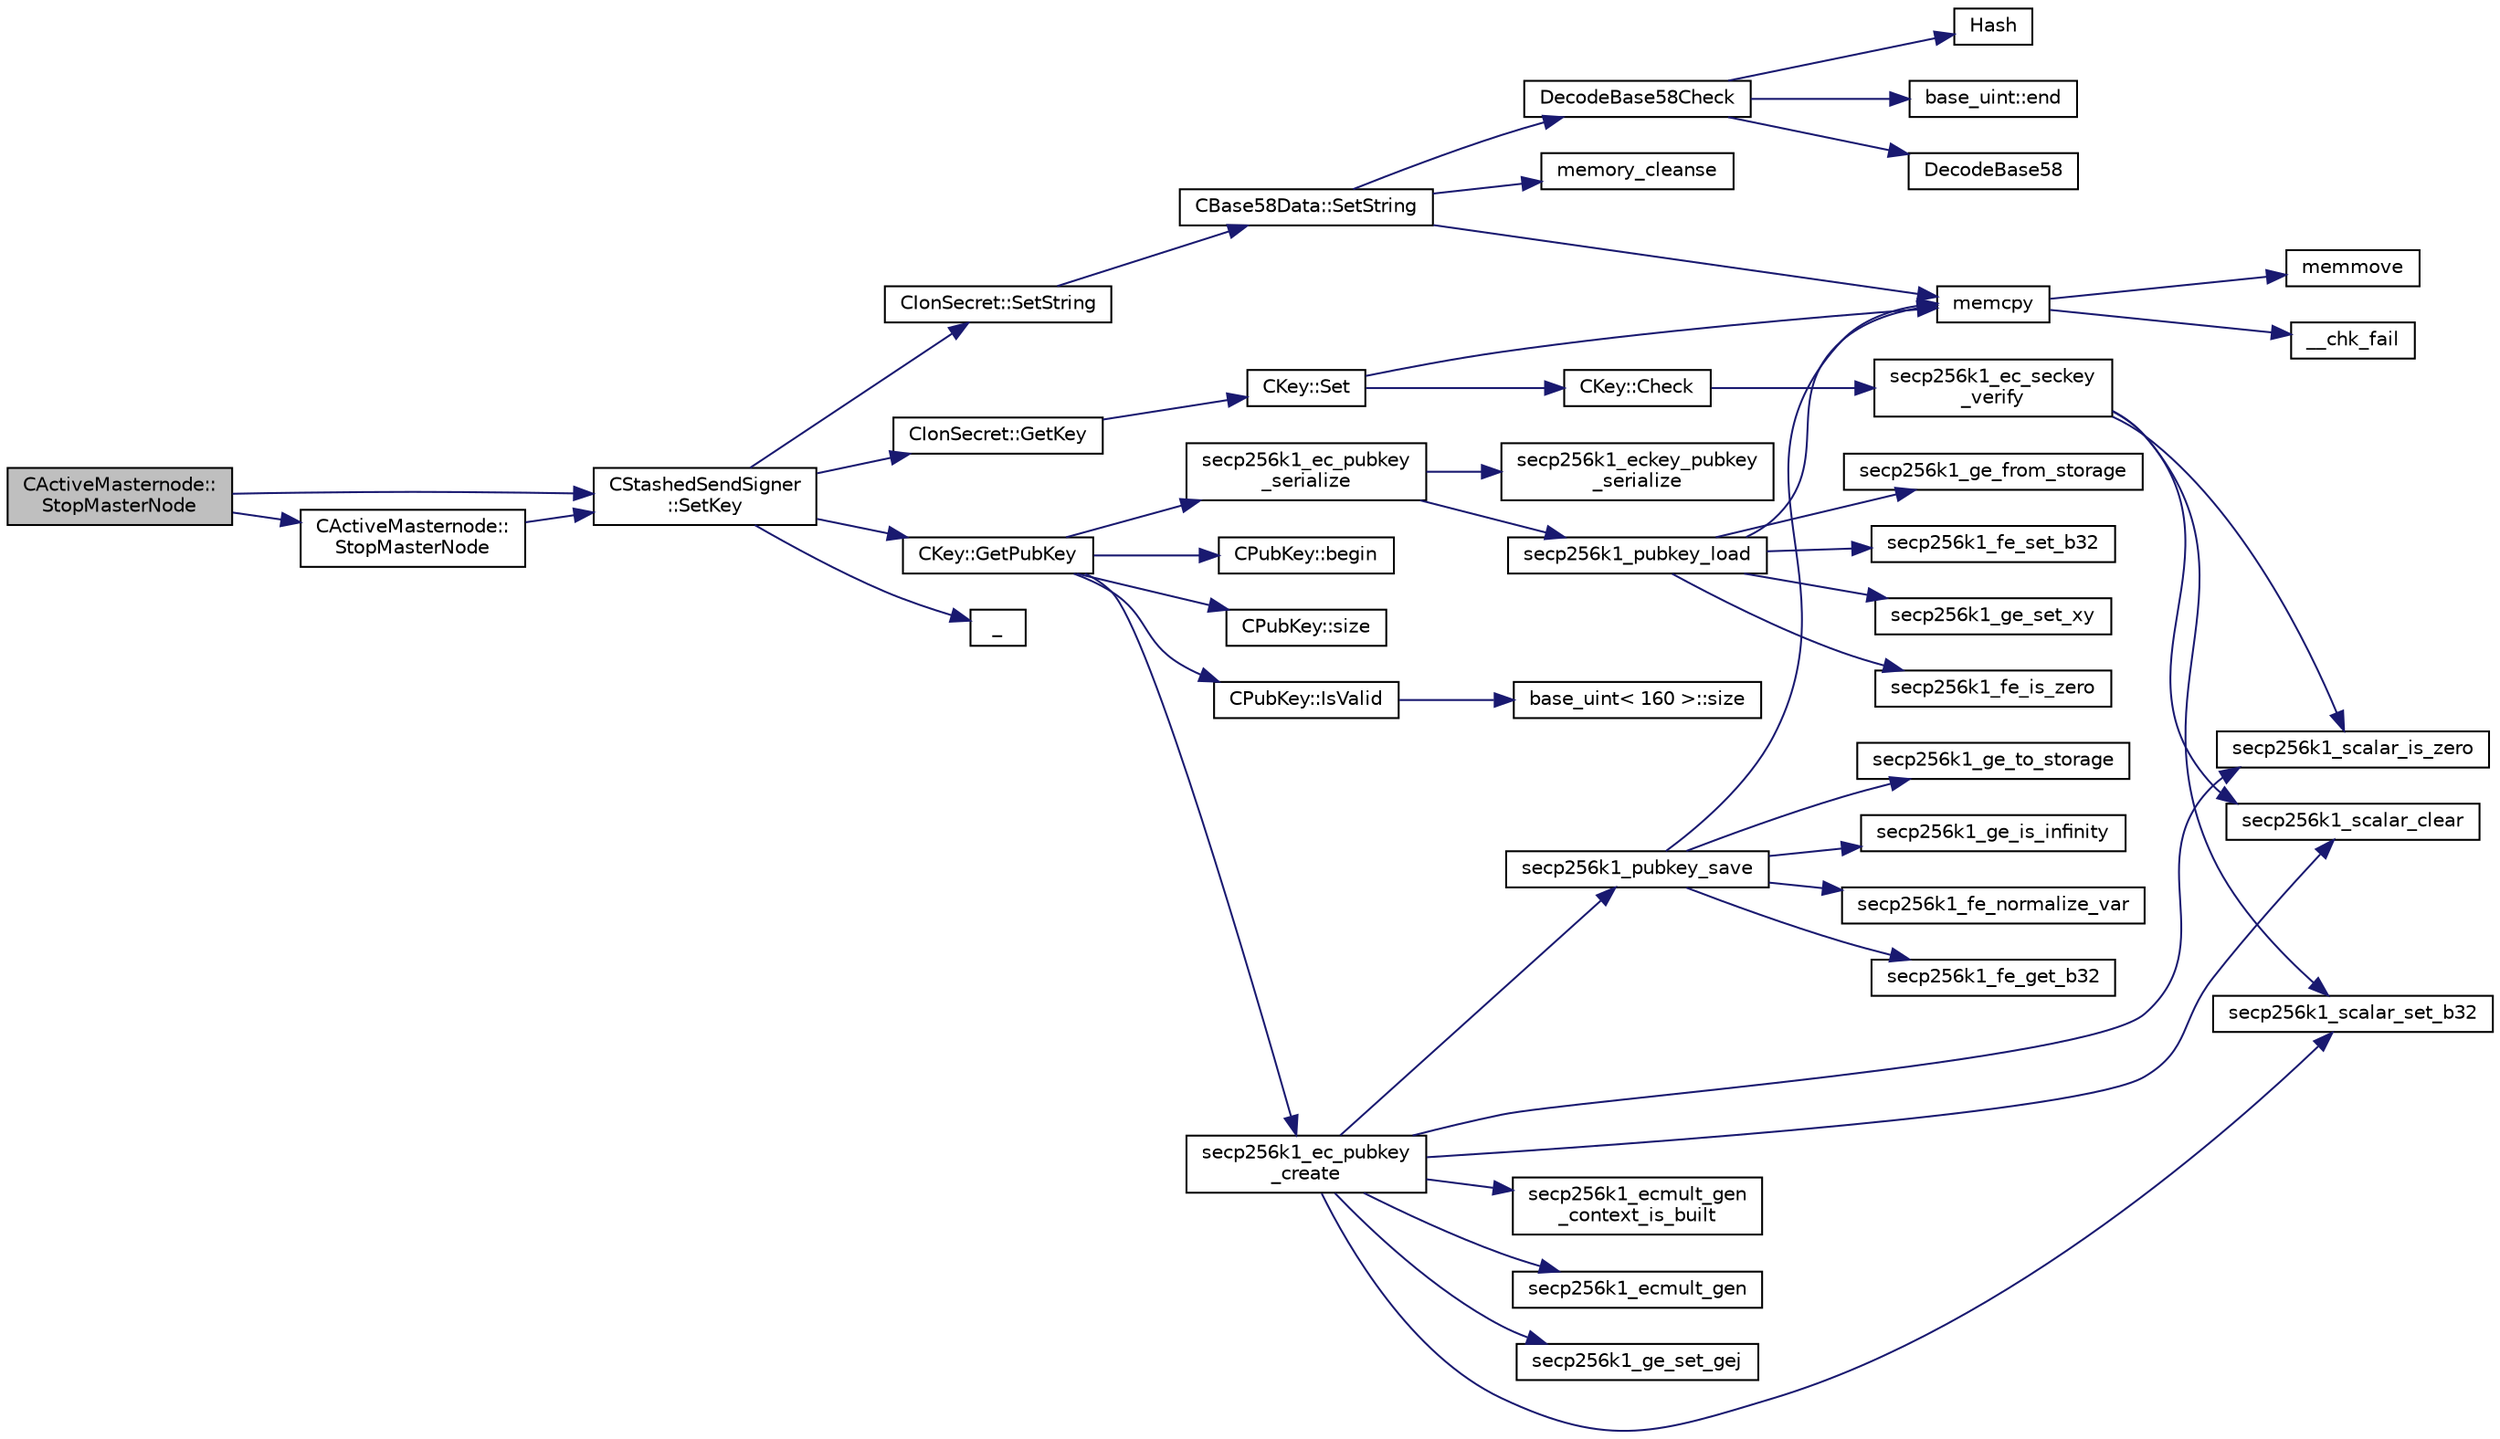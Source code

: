 digraph "CActiveMasternode::StopMasterNode"
{
  edge [fontname="Helvetica",fontsize="10",labelfontname="Helvetica",labelfontsize="10"];
  node [fontname="Helvetica",fontsize="10",shape=record];
  rankdir="LR";
  Node954 [label="CActiveMasternode::\lStopMasterNode",height=0.2,width=0.4,color="black", fillcolor="grey75", style="filled", fontcolor="black"];
  Node954 -> Node955 [color="midnightblue",fontsize="10",style="solid",fontname="Helvetica"];
  Node955 [label="CStashedSendSigner\l::SetKey",height=0.2,width=0.4,color="black", fillcolor="white", style="filled",URL="$da/d0a/class_c_stashed_send_signer.html#a706eb86a74431f151080cb9e466fe6ce",tooltip="Set the private/public key values, returns true if successful. "];
  Node955 -> Node956 [color="midnightblue",fontsize="10",style="solid",fontname="Helvetica"];
  Node956 [label="CIonSecret::SetString",height=0.2,width=0.4,color="black", fillcolor="white", style="filled",URL="$d3/d88/class_c_ion_secret.html#a0b279b6a41b2992fae7d3f70f7977f1c"];
  Node956 -> Node957 [color="midnightblue",fontsize="10",style="solid",fontname="Helvetica"];
  Node957 [label="CBase58Data::SetString",height=0.2,width=0.4,color="black", fillcolor="white", style="filled",URL="$d2/d08/class_c_base58_data.html#a250fa3bc97d03c7d87de5485c8b49b57"];
  Node957 -> Node958 [color="midnightblue",fontsize="10",style="solid",fontname="Helvetica"];
  Node958 [label="DecodeBase58Check",height=0.2,width=0.4,color="black", fillcolor="white", style="filled",URL="$db/d9c/base58_8cpp.html#ae2dc7ad63e243509e0871ec4a5890678",tooltip="Decode a base58-encoded string (psz) that includes a checksum into a byte vector (vchRet), return true if decoding is successful. "];
  Node958 -> Node959 [color="midnightblue",fontsize="10",style="solid",fontname="Helvetica"];
  Node959 [label="DecodeBase58",height=0.2,width=0.4,color="black", fillcolor="white", style="filled",URL="$db/d9c/base58_8cpp.html#a0f74d1d6e7e982cad4b0e538acea4538",tooltip="Decode a base58-encoded string (psz) into a byte vector (vchRet). "];
  Node958 -> Node960 [color="midnightblue",fontsize="10",style="solid",fontname="Helvetica"];
  Node960 [label="Hash",height=0.2,width=0.4,color="black", fillcolor="white", style="filled",URL="$db/dfb/hash_8h.html#ab3f6c437460137530d86e09c2c102e99"];
  Node958 -> Node961 [color="midnightblue",fontsize="10",style="solid",fontname="Helvetica"];
  Node961 [label="base_uint::end",height=0.2,width=0.4,color="black", fillcolor="white", style="filled",URL="$da/df7/classbase__uint.html#a76539ef6be800bc02e4038f457a4f74a"];
  Node957 -> Node962 [color="midnightblue",fontsize="10",style="solid",fontname="Helvetica"];
  Node962 [label="memcpy",height=0.2,width=0.4,color="black", fillcolor="white", style="filled",URL="$d5/d9f/glibc__compat_8cpp.html#a0f46826ab0466591e136db24394923cf"];
  Node962 -> Node963 [color="midnightblue",fontsize="10",style="solid",fontname="Helvetica"];
  Node963 [label="memmove",height=0.2,width=0.4,color="black", fillcolor="white", style="filled",URL="$d5/d9f/glibc__compat_8cpp.html#a9778d49e9029dd75bc53ecbbf9f5e9a1"];
  Node962 -> Node964 [color="midnightblue",fontsize="10",style="solid",fontname="Helvetica"];
  Node964 [label="__chk_fail",height=0.2,width=0.4,color="black", fillcolor="white", style="filled",URL="$d5/d9f/glibc__compat_8cpp.html#a424ac71631da5ada2976630ff67051d1"];
  Node957 -> Node965 [color="midnightblue",fontsize="10",style="solid",fontname="Helvetica"];
  Node965 [label="memory_cleanse",height=0.2,width=0.4,color="black", fillcolor="white", style="filled",URL="$da/d37/cleanse_8cpp.html#a5a4afb85dd16ecc1f6019c782db78663"];
  Node955 -> Node966 [color="midnightblue",fontsize="10",style="solid",fontname="Helvetica"];
  Node966 [label="_",height=0.2,width=0.4,color="black", fillcolor="white", style="filled",URL="$d9/d6d/ui__interface_8h.html#aad133bb6103b53cebf03fd01e2f11ba1",tooltip="Translation function: Call Translate signal on UI interface, which returns a boost::optional result..."];
  Node955 -> Node967 [color="midnightblue",fontsize="10",style="solid",fontname="Helvetica"];
  Node967 [label="CIonSecret::GetKey",height=0.2,width=0.4,color="black", fillcolor="white", style="filled",URL="$d3/d88/class_c_ion_secret.html#a5220650629f8d852bd6cffeec00df235"];
  Node967 -> Node968 [color="midnightblue",fontsize="10",style="solid",fontname="Helvetica"];
  Node968 [label="CKey::Set",height=0.2,width=0.4,color="black", fillcolor="white", style="filled",URL="$d2/d63/class_c_key.html#aaa13d5f08456bba094210c5eeabf64c8"];
  Node968 -> Node969 [color="midnightblue",fontsize="10",style="solid",fontname="Helvetica"];
  Node969 [label="CKey::Check",height=0.2,width=0.4,color="black", fillcolor="white", style="filled",URL="$d2/d63/class_c_key.html#acec869bc75fa8f4d619ab025d367a97c"];
  Node969 -> Node970 [color="midnightblue",fontsize="10",style="solid",fontname="Helvetica"];
  Node970 [label="secp256k1_ec_seckey\l_verify",height=0.2,width=0.4,color="black", fillcolor="white", style="filled",URL="$d7/dd3/secp256k1_8h.html#a366f922fc0c787351e82ff8e3a95f652",tooltip="Verify an ECDSA secret key. "];
  Node970 -> Node971 [color="midnightblue",fontsize="10",style="solid",fontname="Helvetica"];
  Node971 [label="secp256k1_scalar_set_b32",height=0.2,width=0.4,color="black", fillcolor="white", style="filled",URL="$db/d94/scalar_8h.html#a25cc2d45ae1d1765d07c3313cdf46fa0",tooltip="Set a scalar from a big endian byte array. "];
  Node970 -> Node972 [color="midnightblue",fontsize="10",style="solid",fontname="Helvetica"];
  Node972 [label="secp256k1_scalar_is_zero",height=0.2,width=0.4,color="black", fillcolor="white", style="filled",URL="$db/d94/scalar_8h.html#a3f0ac84fe49a1c1f51212582a2c149d4",tooltip="Check whether a scalar equals zero. "];
  Node970 -> Node973 [color="midnightblue",fontsize="10",style="solid",fontname="Helvetica"];
  Node973 [label="secp256k1_scalar_clear",height=0.2,width=0.4,color="black", fillcolor="white", style="filled",URL="$db/d94/scalar_8h.html#ad8fb9bc2a828903963bf37806d8edd11",tooltip="Clear a scalar to prevent the leak of sensitive data. "];
  Node968 -> Node962 [color="midnightblue",fontsize="10",style="solid",fontname="Helvetica"];
  Node955 -> Node974 [color="midnightblue",fontsize="10",style="solid",fontname="Helvetica"];
  Node974 [label="CKey::GetPubKey",height=0.2,width=0.4,color="black", fillcolor="white", style="filled",URL="$d2/d63/class_c_key.html#aa1085c59603a62db6ec776300f250337"];
  Node974 -> Node975 [color="midnightblue",fontsize="10",style="solid",fontname="Helvetica"];
  Node975 [label="secp256k1_ec_pubkey\l_create",height=0.2,width=0.4,color="black", fillcolor="white", style="filled",URL="$d7/dd3/secp256k1_8h.html#a7438071aa8a6dc4697abe4f4659f2161",tooltip="Compute the public key for a secret key. "];
  Node975 -> Node976 [color="midnightblue",fontsize="10",style="solid",fontname="Helvetica"];
  Node976 [label="secp256k1_ecmult_gen\l_context_is_built",height=0.2,width=0.4,color="black", fillcolor="white", style="filled",URL="$d6/d76/ecmult__gen_8h.html#a9a40662d6ed2cbab43dbddc25f570f97"];
  Node975 -> Node971 [color="midnightblue",fontsize="10",style="solid",fontname="Helvetica"];
  Node975 -> Node972 [color="midnightblue",fontsize="10",style="solid",fontname="Helvetica"];
  Node975 -> Node977 [color="midnightblue",fontsize="10",style="solid",fontname="Helvetica"];
  Node977 [label="secp256k1_ecmult_gen",height=0.2,width=0.4,color="black", fillcolor="white", style="filled",URL="$d6/d76/ecmult__gen_8h.html#a5ed744c720cbb0a397c8d4c42c637f24",tooltip="Multiply with the generator: R = a*G. "];
  Node975 -> Node978 [color="midnightblue",fontsize="10",style="solid",fontname="Helvetica"];
  Node978 [label="secp256k1_ge_set_gej",height=0.2,width=0.4,color="black", fillcolor="white", style="filled",URL="$d9/dd1/group_8h.html#aa511eebf8cd7419763f06555ed4fb62d",tooltip="Set a group element equal to another which is given in jacobian coordinates. "];
  Node975 -> Node979 [color="midnightblue",fontsize="10",style="solid",fontname="Helvetica"];
  Node979 [label="secp256k1_pubkey_save",height=0.2,width=0.4,color="black", fillcolor="white", style="filled",URL="$d1/d8c/secp256k1_8c.html#aa061c9c5c861017bef990e5c4653e0f4"];
  Node979 -> Node980 [color="midnightblue",fontsize="10",style="solid",fontname="Helvetica"];
  Node980 [label="secp256k1_ge_to_storage",height=0.2,width=0.4,color="black", fillcolor="white", style="filled",URL="$d9/dd1/group_8h.html#ad6499ae629f998e50d8614869ee3c67f",tooltip="Convert a group element to the storage type. "];
  Node979 -> Node962 [color="midnightblue",fontsize="10",style="solid",fontname="Helvetica"];
  Node979 -> Node981 [color="midnightblue",fontsize="10",style="solid",fontname="Helvetica"];
  Node981 [label="secp256k1_ge_is_infinity",height=0.2,width=0.4,color="black", fillcolor="white", style="filled",URL="$d9/dd1/group_8h.html#ac83592db46af97faf7ba9b9a39a1f6ff",tooltip="Check whether a group element is the point at infinity. "];
  Node979 -> Node982 [color="midnightblue",fontsize="10",style="solid",fontname="Helvetica"];
  Node982 [label="secp256k1_fe_normalize_var",height=0.2,width=0.4,color="black", fillcolor="white", style="filled",URL="$d5/d5a/field_8h.html#a2d45c987537eadb2923c93aa3af9db71",tooltip="Normalize a field element, without constant-time guarantee. "];
  Node979 -> Node983 [color="midnightblue",fontsize="10",style="solid",fontname="Helvetica"];
  Node983 [label="secp256k1_fe_get_b32",height=0.2,width=0.4,color="black", fillcolor="white", style="filled",URL="$d5/d5a/field_8h.html#abb1017649be14b9ac1823be3c573e542",tooltip="Convert a field element to a 32-byte big endian value. "];
  Node975 -> Node973 [color="midnightblue",fontsize="10",style="solid",fontname="Helvetica"];
  Node974 -> Node984 [color="midnightblue",fontsize="10",style="solid",fontname="Helvetica"];
  Node984 [label="secp256k1_ec_pubkey\l_serialize",height=0.2,width=0.4,color="black", fillcolor="white", style="filled",URL="$d7/dd3/secp256k1_8h.html#a34977bf00322e510e881160c421836d7",tooltip="Serialize a pubkey object into a serialized byte sequence. "];
  Node984 -> Node985 [color="midnightblue",fontsize="10",style="solid",fontname="Helvetica"];
  Node985 [label="secp256k1_pubkey_load",height=0.2,width=0.4,color="black", fillcolor="white", style="filled",URL="$d1/d8c/secp256k1_8c.html#a9966ec041e71010d1593ae2211ffb843"];
  Node985 -> Node962 [color="midnightblue",fontsize="10",style="solid",fontname="Helvetica"];
  Node985 -> Node986 [color="midnightblue",fontsize="10",style="solid",fontname="Helvetica"];
  Node986 [label="secp256k1_ge_from_storage",height=0.2,width=0.4,color="black", fillcolor="white", style="filled",URL="$d9/dd1/group_8h.html#a8c1e7f328284d9ba56404bb8d99bf765",tooltip="Convert a group element back from the storage type. "];
  Node985 -> Node987 [color="midnightblue",fontsize="10",style="solid",fontname="Helvetica"];
  Node987 [label="secp256k1_fe_set_b32",height=0.2,width=0.4,color="black", fillcolor="white", style="filled",URL="$d5/d5a/field_8h.html#a5c86a65052e3b135919c00fe2233a43d",tooltip="Set a field element equal to 32-byte big endian value. "];
  Node985 -> Node988 [color="midnightblue",fontsize="10",style="solid",fontname="Helvetica"];
  Node988 [label="secp256k1_ge_set_xy",height=0.2,width=0.4,color="black", fillcolor="white", style="filled",URL="$d9/dd1/group_8h.html#a34ab3d1a9a0a7ff0ed1cedff9db5f73c",tooltip="Set a group element equal to the point with given X and Y coordinates. "];
  Node985 -> Node989 [color="midnightblue",fontsize="10",style="solid",fontname="Helvetica"];
  Node989 [label="secp256k1_fe_is_zero",height=0.2,width=0.4,color="black", fillcolor="white", style="filled",URL="$d5/d5a/field_8h.html#a619ec4805df6cc54d70e6682ceebd098",tooltip="Verify whether a field element is zero. "];
  Node984 -> Node990 [color="midnightblue",fontsize="10",style="solid",fontname="Helvetica"];
  Node990 [label="secp256k1_eckey_pubkey\l_serialize",height=0.2,width=0.4,color="black", fillcolor="white", style="filled",URL="$da/dff/eckey_8h.html#ae1f52342d70928f16c8e606da59e6aa6"];
  Node974 -> Node991 [color="midnightblue",fontsize="10",style="solid",fontname="Helvetica"];
  Node991 [label="CPubKey::begin",height=0.2,width=0.4,color="black", fillcolor="white", style="filled",URL="$da/d4e/class_c_pub_key.html#a859ab9909d68092d6d4fc739237ab358"];
  Node974 -> Node992 [color="midnightblue",fontsize="10",style="solid",fontname="Helvetica"];
  Node992 [label="CPubKey::size",height=0.2,width=0.4,color="black", fillcolor="white", style="filled",URL="$da/d4e/class_c_pub_key.html#a6bb28fcf0a5f799c69f5b7269363b309"];
  Node974 -> Node993 [color="midnightblue",fontsize="10",style="solid",fontname="Helvetica"];
  Node993 [label="CPubKey::IsValid",height=0.2,width=0.4,color="black", fillcolor="white", style="filled",URL="$da/d4e/class_c_pub_key.html#a4fa94293cf8577fd039b9a133f6c7f30"];
  Node993 -> Node994 [color="midnightblue",fontsize="10",style="solid",fontname="Helvetica"];
  Node994 [label="base_uint\< 160 \>::size",height=0.2,width=0.4,color="black", fillcolor="white", style="filled",URL="$da/df7/classbase__uint.html#a1f49b034e686269601ea89b0319b8004"];
  Node954 -> Node995 [color="midnightblue",fontsize="10",style="solid",fontname="Helvetica"];
  Node995 [label="CActiveMasternode::\lStopMasterNode",height=0.2,width=0.4,color="black", fillcolor="white", style="filled",URL="$d9/d29/class_c_active_masternode.html#a1cfe6f1d18a043541811eba901f33a96"];
  Node995 -> Node955 [color="midnightblue",fontsize="10",style="solid",fontname="Helvetica"];
}
